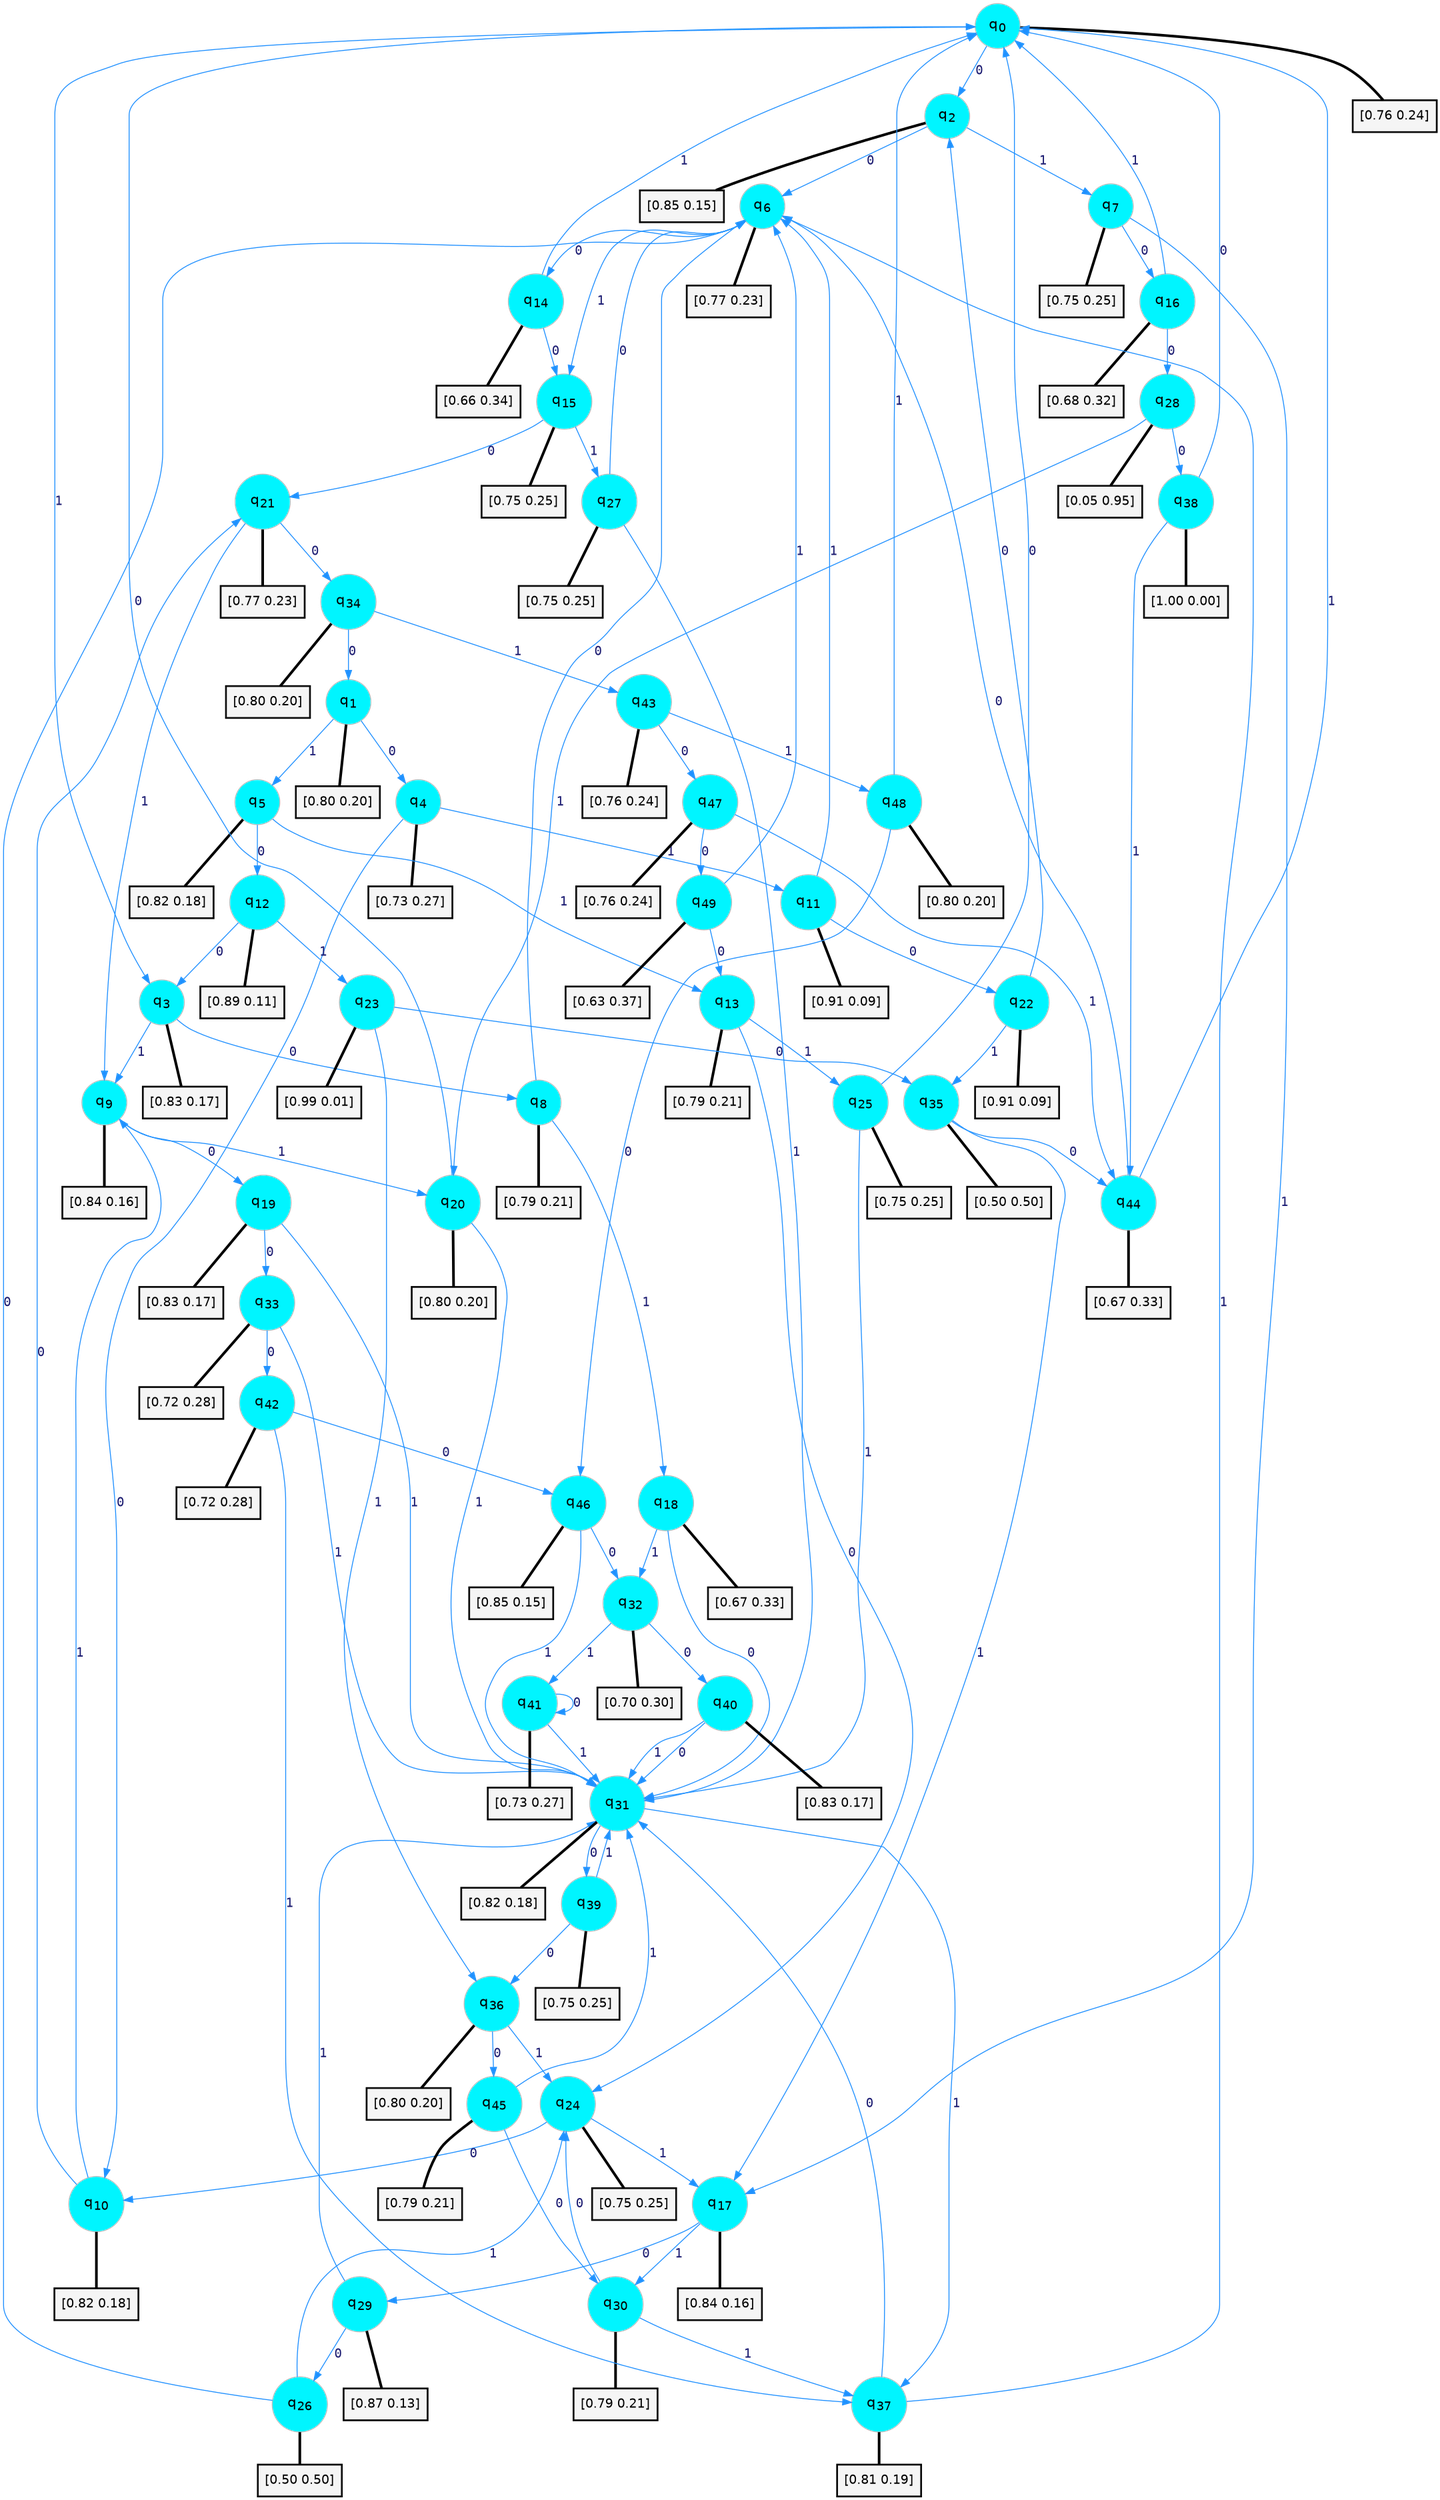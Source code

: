 digraph G {
graph [
bgcolor=transparent, dpi=300, rankdir=TD, size="40,25"];
node [
color=gray, fillcolor=turquoise1, fontcolor=black, fontname=Helvetica, fontsize=16, fontweight=bold, shape=circle, style=filled];
edge [
arrowsize=1, color=dodgerblue1, fontcolor=midnightblue, fontname=courier, fontweight=bold, penwidth=1, style=solid, weight=20];
0[label=<q<SUB>0</SUB>>];
1[label=<q<SUB>1</SUB>>];
2[label=<q<SUB>2</SUB>>];
3[label=<q<SUB>3</SUB>>];
4[label=<q<SUB>4</SUB>>];
5[label=<q<SUB>5</SUB>>];
6[label=<q<SUB>6</SUB>>];
7[label=<q<SUB>7</SUB>>];
8[label=<q<SUB>8</SUB>>];
9[label=<q<SUB>9</SUB>>];
10[label=<q<SUB>10</SUB>>];
11[label=<q<SUB>11</SUB>>];
12[label=<q<SUB>12</SUB>>];
13[label=<q<SUB>13</SUB>>];
14[label=<q<SUB>14</SUB>>];
15[label=<q<SUB>15</SUB>>];
16[label=<q<SUB>16</SUB>>];
17[label=<q<SUB>17</SUB>>];
18[label=<q<SUB>18</SUB>>];
19[label=<q<SUB>19</SUB>>];
20[label=<q<SUB>20</SUB>>];
21[label=<q<SUB>21</SUB>>];
22[label=<q<SUB>22</SUB>>];
23[label=<q<SUB>23</SUB>>];
24[label=<q<SUB>24</SUB>>];
25[label=<q<SUB>25</SUB>>];
26[label=<q<SUB>26</SUB>>];
27[label=<q<SUB>27</SUB>>];
28[label=<q<SUB>28</SUB>>];
29[label=<q<SUB>29</SUB>>];
30[label=<q<SUB>30</SUB>>];
31[label=<q<SUB>31</SUB>>];
32[label=<q<SUB>32</SUB>>];
33[label=<q<SUB>33</SUB>>];
34[label=<q<SUB>34</SUB>>];
35[label=<q<SUB>35</SUB>>];
36[label=<q<SUB>36</SUB>>];
37[label=<q<SUB>37</SUB>>];
38[label=<q<SUB>38</SUB>>];
39[label=<q<SUB>39</SUB>>];
40[label=<q<SUB>40</SUB>>];
41[label=<q<SUB>41</SUB>>];
42[label=<q<SUB>42</SUB>>];
43[label=<q<SUB>43</SUB>>];
44[label=<q<SUB>44</SUB>>];
45[label=<q<SUB>45</SUB>>];
46[label=<q<SUB>46</SUB>>];
47[label=<q<SUB>47</SUB>>];
48[label=<q<SUB>48</SUB>>];
49[label=<q<SUB>49</SUB>>];
50[label="[0.76 0.24]", shape=box,fontcolor=black, fontname=Helvetica, fontsize=14, penwidth=2, fillcolor=whitesmoke,color=black];
51[label="[0.80 0.20]", shape=box,fontcolor=black, fontname=Helvetica, fontsize=14, penwidth=2, fillcolor=whitesmoke,color=black];
52[label="[0.85 0.15]", shape=box,fontcolor=black, fontname=Helvetica, fontsize=14, penwidth=2, fillcolor=whitesmoke,color=black];
53[label="[0.83 0.17]", shape=box,fontcolor=black, fontname=Helvetica, fontsize=14, penwidth=2, fillcolor=whitesmoke,color=black];
54[label="[0.73 0.27]", shape=box,fontcolor=black, fontname=Helvetica, fontsize=14, penwidth=2, fillcolor=whitesmoke,color=black];
55[label="[0.82 0.18]", shape=box,fontcolor=black, fontname=Helvetica, fontsize=14, penwidth=2, fillcolor=whitesmoke,color=black];
56[label="[0.77 0.23]", shape=box,fontcolor=black, fontname=Helvetica, fontsize=14, penwidth=2, fillcolor=whitesmoke,color=black];
57[label="[0.75 0.25]", shape=box,fontcolor=black, fontname=Helvetica, fontsize=14, penwidth=2, fillcolor=whitesmoke,color=black];
58[label="[0.79 0.21]", shape=box,fontcolor=black, fontname=Helvetica, fontsize=14, penwidth=2, fillcolor=whitesmoke,color=black];
59[label="[0.84 0.16]", shape=box,fontcolor=black, fontname=Helvetica, fontsize=14, penwidth=2, fillcolor=whitesmoke,color=black];
60[label="[0.82 0.18]", shape=box,fontcolor=black, fontname=Helvetica, fontsize=14, penwidth=2, fillcolor=whitesmoke,color=black];
61[label="[0.91 0.09]", shape=box,fontcolor=black, fontname=Helvetica, fontsize=14, penwidth=2, fillcolor=whitesmoke,color=black];
62[label="[0.89 0.11]", shape=box,fontcolor=black, fontname=Helvetica, fontsize=14, penwidth=2, fillcolor=whitesmoke,color=black];
63[label="[0.79 0.21]", shape=box,fontcolor=black, fontname=Helvetica, fontsize=14, penwidth=2, fillcolor=whitesmoke,color=black];
64[label="[0.66 0.34]", shape=box,fontcolor=black, fontname=Helvetica, fontsize=14, penwidth=2, fillcolor=whitesmoke,color=black];
65[label="[0.75 0.25]", shape=box,fontcolor=black, fontname=Helvetica, fontsize=14, penwidth=2, fillcolor=whitesmoke,color=black];
66[label="[0.68 0.32]", shape=box,fontcolor=black, fontname=Helvetica, fontsize=14, penwidth=2, fillcolor=whitesmoke,color=black];
67[label="[0.84 0.16]", shape=box,fontcolor=black, fontname=Helvetica, fontsize=14, penwidth=2, fillcolor=whitesmoke,color=black];
68[label="[0.67 0.33]", shape=box,fontcolor=black, fontname=Helvetica, fontsize=14, penwidth=2, fillcolor=whitesmoke,color=black];
69[label="[0.83 0.17]", shape=box,fontcolor=black, fontname=Helvetica, fontsize=14, penwidth=2, fillcolor=whitesmoke,color=black];
70[label="[0.80 0.20]", shape=box,fontcolor=black, fontname=Helvetica, fontsize=14, penwidth=2, fillcolor=whitesmoke,color=black];
71[label="[0.77 0.23]", shape=box,fontcolor=black, fontname=Helvetica, fontsize=14, penwidth=2, fillcolor=whitesmoke,color=black];
72[label="[0.91 0.09]", shape=box,fontcolor=black, fontname=Helvetica, fontsize=14, penwidth=2, fillcolor=whitesmoke,color=black];
73[label="[0.99 0.01]", shape=box,fontcolor=black, fontname=Helvetica, fontsize=14, penwidth=2, fillcolor=whitesmoke,color=black];
74[label="[0.75 0.25]", shape=box,fontcolor=black, fontname=Helvetica, fontsize=14, penwidth=2, fillcolor=whitesmoke,color=black];
75[label="[0.75 0.25]", shape=box,fontcolor=black, fontname=Helvetica, fontsize=14, penwidth=2, fillcolor=whitesmoke,color=black];
76[label="[0.50 0.50]", shape=box,fontcolor=black, fontname=Helvetica, fontsize=14, penwidth=2, fillcolor=whitesmoke,color=black];
77[label="[0.75 0.25]", shape=box,fontcolor=black, fontname=Helvetica, fontsize=14, penwidth=2, fillcolor=whitesmoke,color=black];
78[label="[0.05 0.95]", shape=box,fontcolor=black, fontname=Helvetica, fontsize=14, penwidth=2, fillcolor=whitesmoke,color=black];
79[label="[0.87 0.13]", shape=box,fontcolor=black, fontname=Helvetica, fontsize=14, penwidth=2, fillcolor=whitesmoke,color=black];
80[label="[0.79 0.21]", shape=box,fontcolor=black, fontname=Helvetica, fontsize=14, penwidth=2, fillcolor=whitesmoke,color=black];
81[label="[0.82 0.18]", shape=box,fontcolor=black, fontname=Helvetica, fontsize=14, penwidth=2, fillcolor=whitesmoke,color=black];
82[label="[0.70 0.30]", shape=box,fontcolor=black, fontname=Helvetica, fontsize=14, penwidth=2, fillcolor=whitesmoke,color=black];
83[label="[0.72 0.28]", shape=box,fontcolor=black, fontname=Helvetica, fontsize=14, penwidth=2, fillcolor=whitesmoke,color=black];
84[label="[0.80 0.20]", shape=box,fontcolor=black, fontname=Helvetica, fontsize=14, penwidth=2, fillcolor=whitesmoke,color=black];
85[label="[0.50 0.50]", shape=box,fontcolor=black, fontname=Helvetica, fontsize=14, penwidth=2, fillcolor=whitesmoke,color=black];
86[label="[0.80 0.20]", shape=box,fontcolor=black, fontname=Helvetica, fontsize=14, penwidth=2, fillcolor=whitesmoke,color=black];
87[label="[0.81 0.19]", shape=box,fontcolor=black, fontname=Helvetica, fontsize=14, penwidth=2, fillcolor=whitesmoke,color=black];
88[label="[1.00 0.00]", shape=box,fontcolor=black, fontname=Helvetica, fontsize=14, penwidth=2, fillcolor=whitesmoke,color=black];
89[label="[0.75 0.25]", shape=box,fontcolor=black, fontname=Helvetica, fontsize=14, penwidth=2, fillcolor=whitesmoke,color=black];
90[label="[0.83 0.17]", shape=box,fontcolor=black, fontname=Helvetica, fontsize=14, penwidth=2, fillcolor=whitesmoke,color=black];
91[label="[0.73 0.27]", shape=box,fontcolor=black, fontname=Helvetica, fontsize=14, penwidth=2, fillcolor=whitesmoke,color=black];
92[label="[0.72 0.28]", shape=box,fontcolor=black, fontname=Helvetica, fontsize=14, penwidth=2, fillcolor=whitesmoke,color=black];
93[label="[0.76 0.24]", shape=box,fontcolor=black, fontname=Helvetica, fontsize=14, penwidth=2, fillcolor=whitesmoke,color=black];
94[label="[0.67 0.33]", shape=box,fontcolor=black, fontname=Helvetica, fontsize=14, penwidth=2, fillcolor=whitesmoke,color=black];
95[label="[0.79 0.21]", shape=box,fontcolor=black, fontname=Helvetica, fontsize=14, penwidth=2, fillcolor=whitesmoke,color=black];
96[label="[0.85 0.15]", shape=box,fontcolor=black, fontname=Helvetica, fontsize=14, penwidth=2, fillcolor=whitesmoke,color=black];
97[label="[0.76 0.24]", shape=box,fontcolor=black, fontname=Helvetica, fontsize=14, penwidth=2, fillcolor=whitesmoke,color=black];
98[label="[0.80 0.20]", shape=box,fontcolor=black, fontname=Helvetica, fontsize=14, penwidth=2, fillcolor=whitesmoke,color=black];
99[label="[0.63 0.37]", shape=box,fontcolor=black, fontname=Helvetica, fontsize=14, penwidth=2, fillcolor=whitesmoke,color=black];
0->2 [label=0];
0->3 [label=1];
0->50 [arrowhead=none, penwidth=3,color=black];
1->4 [label=0];
1->5 [label=1];
1->51 [arrowhead=none, penwidth=3,color=black];
2->6 [label=0];
2->7 [label=1];
2->52 [arrowhead=none, penwidth=3,color=black];
3->8 [label=0];
3->9 [label=1];
3->53 [arrowhead=none, penwidth=3,color=black];
4->10 [label=0];
4->11 [label=1];
4->54 [arrowhead=none, penwidth=3,color=black];
5->12 [label=0];
5->13 [label=1];
5->55 [arrowhead=none, penwidth=3,color=black];
6->14 [label=0];
6->15 [label=1];
6->56 [arrowhead=none, penwidth=3,color=black];
7->16 [label=0];
7->17 [label=1];
7->57 [arrowhead=none, penwidth=3,color=black];
8->6 [label=0];
8->18 [label=1];
8->58 [arrowhead=none, penwidth=3,color=black];
9->19 [label=0];
9->20 [label=1];
9->59 [arrowhead=none, penwidth=3,color=black];
10->21 [label=0];
10->9 [label=1];
10->60 [arrowhead=none, penwidth=3,color=black];
11->22 [label=0];
11->6 [label=1];
11->61 [arrowhead=none, penwidth=3,color=black];
12->3 [label=0];
12->23 [label=1];
12->62 [arrowhead=none, penwidth=3,color=black];
13->24 [label=0];
13->25 [label=1];
13->63 [arrowhead=none, penwidth=3,color=black];
14->15 [label=0];
14->0 [label=1];
14->64 [arrowhead=none, penwidth=3,color=black];
15->21 [label=0];
15->27 [label=1];
15->65 [arrowhead=none, penwidth=3,color=black];
16->28 [label=0];
16->0 [label=1];
16->66 [arrowhead=none, penwidth=3,color=black];
17->29 [label=0];
17->30 [label=1];
17->67 [arrowhead=none, penwidth=3,color=black];
18->31 [label=0];
18->32 [label=1];
18->68 [arrowhead=none, penwidth=3,color=black];
19->33 [label=0];
19->31 [label=1];
19->69 [arrowhead=none, penwidth=3,color=black];
20->0 [label=0];
20->31 [label=1];
20->70 [arrowhead=none, penwidth=3,color=black];
21->34 [label=0];
21->9 [label=1];
21->71 [arrowhead=none, penwidth=3,color=black];
22->2 [label=0];
22->35 [label=1];
22->72 [arrowhead=none, penwidth=3,color=black];
23->35 [label=0];
23->36 [label=1];
23->73 [arrowhead=none, penwidth=3,color=black];
24->10 [label=0];
24->17 [label=1];
24->74 [arrowhead=none, penwidth=3,color=black];
25->0 [label=0];
25->31 [label=1];
25->75 [arrowhead=none, penwidth=3,color=black];
26->6 [label=0];
26->24 [label=1];
26->76 [arrowhead=none, penwidth=3,color=black];
27->6 [label=0];
27->31 [label=1];
27->77 [arrowhead=none, penwidth=3,color=black];
28->38 [label=0];
28->20 [label=1];
28->78 [arrowhead=none, penwidth=3,color=black];
29->26 [label=0];
29->31 [label=1];
29->79 [arrowhead=none, penwidth=3,color=black];
30->24 [label=0];
30->37 [label=1];
30->80 [arrowhead=none, penwidth=3,color=black];
31->39 [label=0];
31->37 [label=1];
31->81 [arrowhead=none, penwidth=3,color=black];
32->40 [label=0];
32->41 [label=1];
32->82 [arrowhead=none, penwidth=3,color=black];
33->42 [label=0];
33->31 [label=1];
33->83 [arrowhead=none, penwidth=3,color=black];
34->1 [label=0];
34->43 [label=1];
34->84 [arrowhead=none, penwidth=3,color=black];
35->44 [label=0];
35->17 [label=1];
35->85 [arrowhead=none, penwidth=3,color=black];
36->45 [label=0];
36->24 [label=1];
36->86 [arrowhead=none, penwidth=3,color=black];
37->31 [label=0];
37->6 [label=1];
37->87 [arrowhead=none, penwidth=3,color=black];
38->0 [label=0];
38->44 [label=1];
38->88 [arrowhead=none, penwidth=3,color=black];
39->36 [label=0];
39->31 [label=1];
39->89 [arrowhead=none, penwidth=3,color=black];
40->31 [label=0];
40->31 [label=1];
40->90 [arrowhead=none, penwidth=3,color=black];
41->41 [label=0];
41->31 [label=1];
41->91 [arrowhead=none, penwidth=3,color=black];
42->46 [label=0];
42->37 [label=1];
42->92 [arrowhead=none, penwidth=3,color=black];
43->47 [label=0];
43->48 [label=1];
43->93 [arrowhead=none, penwidth=3,color=black];
44->6 [label=0];
44->0 [label=1];
44->94 [arrowhead=none, penwidth=3,color=black];
45->30 [label=0];
45->31 [label=1];
45->95 [arrowhead=none, penwidth=3,color=black];
46->32 [label=0];
46->31 [label=1];
46->96 [arrowhead=none, penwidth=3,color=black];
47->49 [label=0];
47->44 [label=1];
47->97 [arrowhead=none, penwidth=3,color=black];
48->46 [label=0];
48->0 [label=1];
48->98 [arrowhead=none, penwidth=3,color=black];
49->13 [label=0];
49->6 [label=1];
49->99 [arrowhead=none, penwidth=3,color=black];
}
